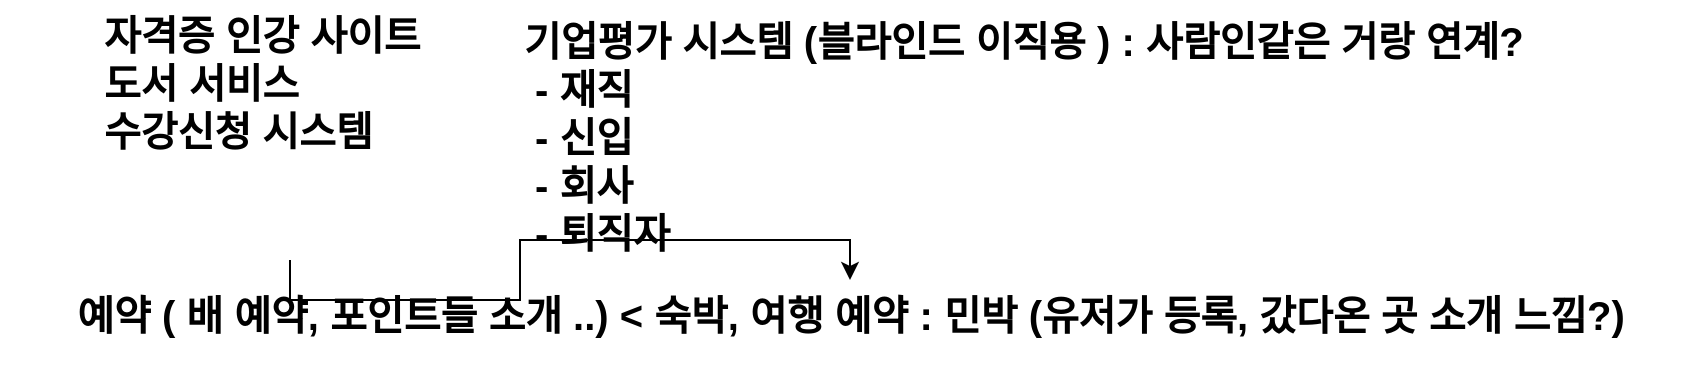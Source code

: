 <mxfile version="26.0.4" pages="4">
  <diagram id="uU-5BxDW6odArLGbbiNo" name="구상">
    <mxGraphModel dx="1996" dy="1505" grid="1" gridSize="10" guides="1" tooltips="1" connect="1" arrows="1" fold="1" page="1" pageScale="1" pageWidth="827" pageHeight="1169" math="0" shadow="0">
      <root>
        <mxCell id="0" />
        <mxCell id="1" parent="0" />
        <mxCell id="17PoNLbxZREcqxHqiDvW-1" value="" style="edgeStyle=orthogonalEdgeStyle;rounded=0;orthogonalLoop=1;jettySize=auto;html=1;" edge="1" parent="1" source="17PoNLbxZREcqxHqiDvW-2" target="17PoNLbxZREcqxHqiDvW-4">
          <mxGeometry relative="1" as="geometry" />
        </mxCell>
        <mxCell id="17PoNLbxZREcqxHqiDvW-2" value="자격증 인강 사이트&lt;div&gt;도서 서비스&lt;/div&gt;&lt;div&gt;수강신청 시스템&lt;/div&gt;&lt;div&gt;&lt;br&gt;&lt;/div&gt;&lt;div&gt;&lt;br&gt;&lt;/div&gt;" style="text;html=1;align=left;verticalAlign=middle;resizable=0;points=[];autosize=1;strokeColor=none;fillColor=none;fontSize=20;fontStyle=1" vertex="1" parent="1">
          <mxGeometry x="90" y="50" width="190" height="130" as="geometry" />
        </mxCell>
        <mxCell id="17PoNLbxZREcqxHqiDvW-3" value="&lt;div&gt;기업평가 시스템 (블라인드 이직용 ) : 사람인같은 거랑 연계?&lt;/div&gt;&lt;div&gt;&amp;nbsp;- 재직&lt;/div&gt;&lt;div&gt;&amp;nbsp;- 신입&lt;/div&gt;&lt;div&gt;&amp;nbsp;- 회사&amp;nbsp;&lt;/div&gt;&lt;div&gt;&amp;nbsp;- 퇴직자&lt;/div&gt;&lt;div&gt;&lt;br&gt;&lt;/div&gt;" style="text;html=1;align=left;verticalAlign=middle;resizable=0;points=[];autosize=1;strokeColor=none;fillColor=none;fontStyle=1;fontSize=20;" vertex="1" parent="1">
          <mxGeometry x="300" y="50" width="560" height="160" as="geometry" />
        </mxCell>
        <mxCell id="17PoNLbxZREcqxHqiDvW-4" value="&lt;div style=&quot;font-size: 20px; font-weight: 700; text-align: left;&quot;&gt;&lt;span style=&quot;background-color: transparent; color: light-dark(rgb(0, 0, 0), rgb(255, 255, 255));&quot;&gt;예약 ( 배 예약, 포인트들 소개 ..) &amp;lt;&amp;nbsp;&lt;/span&gt;&lt;span style=&quot;background-color: transparent; color: light-dark(rgb(0, 0, 0), rgb(255, 255, 255));&quot;&gt;숙박, 여행 예약 : 민박 (유저가 등록, 갔다온 곳 소개 느낌?)&lt;/span&gt;&lt;/div&gt;&lt;div&gt;&lt;span style=&quot;background-color: transparent; color: light-dark(rgb(0, 0, 0), rgb(255, 255, 255));&quot;&gt;&lt;br&gt;&lt;/span&gt;&lt;/div&gt;" style="text;html=1;align=center;verticalAlign=middle;resizable=0;points=[];autosize=1;strokeColor=none;fillColor=none;" vertex="1" parent="1">
          <mxGeometry x="40" y="190" width="850" height="50" as="geometry" />
        </mxCell>
      </root>
    </mxGraphModel>
  </diagram>
  <diagram name="매칭" id="VY4bB2xwrEwU8oi3JUYf">
    <mxGraphModel dx="2196" dy="1656" grid="1" gridSize="10" guides="0" tooltips="1" connect="1" arrows="1" fold="1" page="1" pageScale="1" pageWidth="827" pageHeight="1169" math="0" shadow="0">
      <root>
        <mxCell id="0" />
        <mxCell id="1" parent="0" />
        <mxCell id="XFpZ7dTew_JIVLUXs7wM-1" value="&lt;span style=&quot;font-size: 20px; font-weight: 700; text-align: left;&quot;&gt;매칭 (구장, 인원 모음, 파티 매칭, 심판 연결 ...) - 여러 운동으로 확장가능, 참고할만한 사이트ㅇ&lt;/span&gt;" style="text;html=1;align=center;verticalAlign=middle;resizable=0;points=[];autosize=1;strokeColor=none;fillColor=none;" vertex="1" parent="1">
          <mxGeometry x="720" y="988" width="860" height="40" as="geometry" />
        </mxCell>
        <mxCell id="XFpZ7dTew_JIVLUXs7wM-2" value="회원" style="text;html=1;align=center;verticalAlign=middle;resizable=0;points=[];autosize=1;strokeColor=none;fillColor=none;fontSize=19;fontStyle=1" vertex="1" parent="1">
          <mxGeometry x="50" y="87" width="60" height="40" as="geometry" />
        </mxCell>
        <mxCell id="XFpZ7dTew_JIVLUXs7wM-3" value="비회원" style="text;html=1;align=center;verticalAlign=middle;resizable=0;points=[];autosize=1;strokeColor=none;fillColor=none;fontSize=19;fontStyle=1" vertex="1" parent="1">
          <mxGeometry x="570" y="87" width="80" height="40" as="geometry" />
        </mxCell>
        <mxCell id="XFpZ7dTew_JIVLUXs7wM-4" value="관리자" style="text;html=1;align=center;verticalAlign=middle;resizable=0;points=[];autosize=1;strokeColor=none;fillColor=none;fontSize=19;fontStyle=1" vertex="1" parent="1">
          <mxGeometry x="1090" y="87" width="80" height="40" as="geometry" />
        </mxCell>
        <mxCell id="XFpZ7dTew_JIVLUXs7wM-5" value="" style="rounded=0;whiteSpace=wrap;html=1;" vertex="1" parent="1">
          <mxGeometry x="50" y="127" width="490" height="891" as="geometry" />
        </mxCell>
        <mxCell id="XFpZ7dTew_JIVLUXs7wM-6" value="" style="rounded=0;whiteSpace=wrap;html=1;" vertex="1" parent="1">
          <mxGeometry x="570" y="127" width="490" height="291" as="geometry" />
        </mxCell>
        <mxCell id="XFpZ7dTew_JIVLUXs7wM-7" value="" style="rounded=0;whiteSpace=wrap;html=1;" vertex="1" parent="1">
          <mxGeometry x="1090" y="127" width="490" height="771" as="geometry" />
        </mxCell>
        <mxCell id="XFpZ7dTew_JIVLUXs7wM-8" value="회원정보" style="text;html=1;align=center;verticalAlign=middle;resizable=0;points=[];autosize=1;strokeColor=none;fillColor=none;fontSize=19;fontStyle=1" vertex="1" parent="1">
          <mxGeometry x="600" y="585" width="100" height="40" as="geometry" />
        </mxCell>
        <mxCell id="XFpZ7dTew_JIVLUXs7wM-9" value="운동 / 여행&amp;nbsp; / 게임 / 기타 == 취미" style="text;html=1;align=center;verticalAlign=middle;resizable=0;points=[];autosize=1;strokeColor=none;fillColor=none;fontSize=19;fontStyle=1" vertex="1" parent="1">
          <mxGeometry x="720" y="585" width="300" height="40" as="geometry" />
        </mxCell>
        <mxCell id="XFpZ7dTew_JIVLUXs7wM-10" value="인증 (로그인, 로그아웃, 회원가입) -- 기본&lt;div&gt;공지사항 -- 게시판 기능도 기본적으로 있음&lt;/div&gt;" style="text;html=1;align=left;verticalAlign=middle;resizable=0;points=[];autosize=1;strokeColor=none;fillColor=none;fontSize=17;fontStyle=1" vertex="1" parent="1">
          <mxGeometry x="570" y="438" width="350" height="50" as="geometry" />
        </mxCell>
        <mxCell id="XFpZ7dTew_JIVLUXs7wM-11" value="매칭 등록, 매칭 삭제, 매칭 수정, 매칭 조회, 매칭 신청&lt;div&gt;정보 수정, 탈퇴&lt;/div&gt;&lt;div&gt;친구 등록, 삭제, 수정, 조회&lt;/div&gt;&lt;div&gt;채팅&lt;/div&gt;&lt;div&gt;위치 (장소 정보) 지정&lt;/div&gt;&lt;div&gt;게시판&lt;/div&gt;&lt;div&gt;검색&lt;/div&gt;&lt;div&gt;참여했던 매칭 조회&lt;/div&gt;&lt;div&gt;매너 점수&lt;/div&gt;" style="text;html=1;align=center;verticalAlign=middle;resizable=0;points=[];autosize=1;strokeColor=none;fillColor=none;fontSize=19;fontStyle=1" vertex="1" parent="1">
          <mxGeometry x="580" y="689" width="470" height="220" as="geometry" />
        </mxCell>
        <mxCell id="XFpZ7dTew_JIVLUXs7wM-12" value="ㅁㅁ 는 ㅇㅇ 를 할 수 있다" style="text;html=1;align=center;verticalAlign=middle;resizable=0;points=[];autosize=1;strokeColor=none;fillColor=none;fontSize=19;fontStyle=1" vertex="1" parent="1">
          <mxGeometry x="690" y="635" width="250" height="40" as="geometry" />
        </mxCell>
        <mxCell id="XFpZ7dTew_JIVLUXs7wM-13" value="&lt;div&gt;로그인&lt;/div&gt;&lt;div&gt;로그아웃&lt;/div&gt;&lt;div&gt;&lt;br&gt;&lt;/div&gt;&lt;div&gt;알림 수신&lt;/div&gt;&lt;div&gt;&lt;br&gt;&lt;/div&gt;매칭 등록&lt;div&gt;매칭 취소&lt;/div&gt;&lt;div&gt;매칭 수정&lt;/div&gt;&lt;div&gt;매칭 리스트, 세부사항 조회&lt;/div&gt;&lt;div&gt;매칭 신청&lt;/div&gt;&lt;div&gt;&lt;br&gt;&lt;div&gt;정보 수정&lt;/div&gt;&lt;div&gt;정보 조회 (&lt;span style=&quot;background-color: transparent; color: light-dark(rgb(0, 0, 0), rgb(255, 255, 255));&quot;&gt;참여했던 매칭 조회)&lt;/span&gt;&lt;/div&gt;&lt;div&gt;회원 탈퇴&lt;/div&gt;&lt;div&gt;&lt;br&gt;&lt;/div&gt;&lt;div&gt;친구 신청&lt;/div&gt;&lt;div&gt;친구 등록&lt;/div&gt;&lt;div&gt;친구 삭제&lt;/div&gt;&lt;div&gt;친구 차단(매칭 차단)&lt;/div&gt;&lt;div&gt;친구 목록 수정&lt;/div&gt;&lt;div&gt;친구 목록 조회&lt;/div&gt;&lt;div&gt;&lt;br&gt;&lt;/div&gt;&lt;div&gt;채팅을 할 수 있음&lt;/div&gt;&lt;div&gt;&lt;br&gt;&lt;/div&gt;&lt;div&gt;&lt;span style=&quot;background-color: transparent; color: light-dark(rgb(0, 0, 0), rgb(255, 255, 255));&quot;&gt;게시판 글을 쓸 수 있음&lt;/span&gt;&lt;br&gt;&lt;/div&gt;&lt;div&gt;게시판 글을 삭제 (본인)&lt;span style=&quot;background-color: transparent; color: light-dark(rgb(0, 0, 0), rgb(255, 255, 255));&quot;&gt;&lt;br&gt;&lt;/span&gt;&lt;/div&gt;&lt;div&gt;게시판 글을 조회&lt;br&gt;&lt;/div&gt;&lt;div&gt;게시판 글을 수정 (본인)&lt;/div&gt;&lt;div&gt;&lt;br&gt;&lt;/div&gt;&lt;div&gt;&lt;span style=&quot;background-color: transparent; color: light-dark(rgb(0, 0, 0), rgb(255, 255, 255));&quot;&gt;매너 점수 조회&lt;/span&gt;&lt;br&gt;&lt;/div&gt;&lt;/div&gt;&lt;div&gt;상대 매너 점수 등록&lt;/div&gt;&lt;div&gt;&lt;br&gt;&lt;/div&gt;&lt;div&gt;신고&lt;/div&gt;" style="text;html=1;align=left;verticalAlign=middle;resizable=0;points=[];autosize=1;strokeColor=none;fillColor=none;fontSize=19;fontStyle=1" vertex="1" parent="1">
          <mxGeometry x="70" y="142" width="290" height="770" as="geometry" />
        </mxCell>
        <mxCell id="XFpZ7dTew_JIVLUXs7wM-14" value="&lt;div style=&quot;font-size: 19px; font-weight: 700; text-align: left;&quot;&gt;위치(장소 정보)지정 - 매칭 설정, 조회 키워드&lt;/div&gt;" style="text;html=1;align=center;verticalAlign=middle;resizable=0;points=[];autosize=1;strokeColor=none;fillColor=none;" vertex="1" parent="1">
          <mxGeometry x="50" y="1043" width="400" height="40" as="geometry" />
        </mxCell>
        <mxCell id="XFpZ7dTew_JIVLUXs7wM-15" value="회원가입&lt;div&gt;&lt;br&gt;&lt;/div&gt;&lt;div&gt;매칭 조회&lt;/div&gt;&lt;div&gt;&lt;br&gt;&lt;/div&gt;&lt;div&gt;로그인&lt;/div&gt;" style="text;html=1;align=left;verticalAlign=middle;resizable=0;points=[];autosize=1;strokeColor=none;fillColor=none;fontSize=19;fontStyle=1" vertex="1" parent="1">
          <mxGeometry x="590" y="142" width="100" height="130" as="geometry" />
        </mxCell>
        <mxCell id="XFpZ7dTew_JIVLUXs7wM-16" value="매칭 등록&lt;div&gt;매칭 삭제&lt;/div&gt;&lt;div&gt;매칭 수정&lt;/div&gt;&lt;div&gt;매칭 조회&lt;/div&gt;&lt;div&gt;매칭 개입&lt;/div&gt;&lt;div&gt;&lt;br&gt;&lt;/div&gt;&lt;div&gt;알림 보내기&lt;/div&gt;&lt;div&gt;&lt;br&gt;&lt;/div&gt;&lt;div&gt;&lt;div&gt;회원 정보 수정&lt;/div&gt;&lt;div&gt;회원 정보 조회&lt;/div&gt;&lt;div&gt;회원 정보 삭제&lt;/div&gt;&lt;div&gt;&lt;br&gt;&lt;/div&gt;&lt;div&gt;사용자 로그 조회&lt;/div&gt;&lt;div&gt;&lt;br&gt;&lt;/div&gt;&lt;div&gt;친구 차단&lt;/div&gt;&lt;div&gt;친구 목록 수정&lt;/div&gt;&lt;div&gt;친구 목록 조회&lt;/div&gt;&lt;div&gt;&lt;br&gt;&lt;/div&gt;&lt;div&gt;채팅을 할 수 있음&lt;/div&gt;&lt;div&gt;채팅 차단&lt;/div&gt;&lt;div&gt;&lt;br&gt;&lt;/div&gt;&lt;div&gt;&lt;span style=&quot;background-color: transparent; color: light-dark(rgb(0, 0, 0), rgb(255, 255, 255));&quot;&gt;게시판 글을 쓸 수 있음&lt;/span&gt;&lt;br&gt;&lt;/div&gt;&lt;div&gt;게시판 글을 삭제&lt;span style=&quot;background-color: transparent; color: light-dark(rgb(0, 0, 0), rgb(255, 255, 255));&quot;&gt;&lt;br&gt;&lt;/span&gt;&lt;/div&gt;&lt;div&gt;게시판 글을 조회&lt;br&gt;&lt;/div&gt;&lt;div&gt;&lt;br&gt;&lt;/div&gt;&lt;div&gt;&lt;span style=&quot;background-color: transparent; color: light-dark(rgb(0, 0, 0), rgb(255, 255, 255));&quot;&gt;매너 점수 조회&lt;/span&gt;&lt;/div&gt;&lt;/div&gt;&lt;div&gt;신고 목록 조회&lt;/div&gt;&lt;div&gt;블랙리스트&lt;/div&gt;&lt;div&gt;&lt;br&gt;&lt;/div&gt;&lt;div&gt;통계 확인&lt;/div&gt;" style="text;html=1;align=left;verticalAlign=middle;resizable=0;points=[];autosize=1;strokeColor=none;fillColor=none;fontSize=19;fontStyle=1" vertex="1" parent="1">
          <mxGeometry x="1110" y="142" width="220" height="700" as="geometry" />
        </mxCell>
      </root>
    </mxGraphModel>
  </diagram>
  <diagram id="-hWe-Gk-X11tYwHxpUuK" name="유스케이스">
    <mxGraphModel dx="1098" dy="835" grid="1" gridSize="10" guides="1" tooltips="1" connect="1" arrows="1" fold="1" page="1" pageScale="1" pageWidth="827" pageHeight="1169" math="0" shadow="0">
      <root>
        <mxCell id="0" />
        <mxCell id="1" parent="0" />
        <mxCell id="Gg4r0DaN0LE6ULb9wv_x-1" value="&lt;div&gt;로그인&lt;/div&gt;&lt;div&gt;로그아웃&lt;/div&gt;&lt;div&gt;&lt;br&gt;&lt;/div&gt;&lt;div&gt;알림 수신&lt;/div&gt;&lt;div&gt;&lt;br&gt;&lt;/div&gt;매칭 등록&lt;div&gt;매칭 취소&lt;/div&gt;&lt;div&gt;매칭 수정&lt;/div&gt;&lt;div&gt;매칭 리스트, 세부사항 조회&lt;/div&gt;&lt;div&gt;매칭 신청&lt;/div&gt;&lt;div&gt;&lt;br&gt;&lt;div&gt;정보 수정&lt;/div&gt;&lt;div&gt;정보 조회 (&lt;span style=&quot;background-color: transparent; color: light-dark(rgb(0, 0, 0), rgb(255, 255, 255));&quot;&gt;참여했던 매칭 조회)&lt;/span&gt;&lt;/div&gt;&lt;div&gt;회원 탈퇴&lt;/div&gt;&lt;div&gt;&lt;br&gt;&lt;/div&gt;&lt;div&gt;친구 신청&lt;/div&gt;&lt;div&gt;친구 등록&lt;/div&gt;&lt;div&gt;친구 삭제&lt;/div&gt;&lt;div&gt;친구 차단(매칭 차단)&lt;/div&gt;&lt;div&gt;&lt;span style=&quot;background-color: transparent; color: light-dark(rgb(0, 0, 0), rgb(255, 255, 255));&quot;&gt;친구 목록 조회&lt;/span&gt;&lt;br&gt;&lt;/div&gt;&lt;div&gt;&lt;br&gt;&lt;/div&gt;&lt;div&gt;채팅을 할 수 있음&lt;/div&gt;&lt;div&gt;&lt;br&gt;&lt;/div&gt;&lt;div&gt;&lt;span style=&quot;background-color: transparent; color: light-dark(rgb(0, 0, 0), rgb(255, 255, 255));&quot;&gt;게시판 글을 쓸 수 있음&lt;/span&gt;&lt;br&gt;&lt;/div&gt;&lt;div&gt;게시판 글을 삭제 (본인)&lt;span style=&quot;background-color: transparent; color: light-dark(rgb(0, 0, 0), rgb(255, 255, 255));&quot;&gt;&lt;br&gt;&lt;/span&gt;&lt;/div&gt;&lt;div&gt;게시판 글을 조회&lt;br&gt;&lt;/div&gt;&lt;div&gt;게시판 글을 수정 (본인)&lt;/div&gt;&lt;div&gt;&lt;br&gt;&lt;/div&gt;&lt;div&gt;&lt;span style=&quot;background-color: transparent; color: light-dark(rgb(0, 0, 0), rgb(255, 255, 255));&quot;&gt;매너 점수 조회&lt;/span&gt;&lt;br&gt;&lt;/div&gt;&lt;/div&gt;&lt;div&gt;상대 매너 점수 등록&lt;/div&gt;&lt;div&gt;&lt;br&gt;&lt;/div&gt;&lt;div&gt;신고&lt;/div&gt;" style="text;html=1;align=left;verticalAlign=middle;resizable=0;points=[];autosize=1;strokeColor=none;fillColor=none;fontSize=12;fontStyle=1" vertex="1" parent="1">
          <mxGeometry x="40" y="400" width="190" height="470" as="geometry" />
        </mxCell>
        <mxCell id="Gg4r0DaN0LE6ULb9wv_x-2" value="회원가입&lt;div&gt;&lt;br&gt;&lt;/div&gt;&lt;div&gt;매칭 조회&lt;/div&gt;&lt;div&gt;&lt;br&gt;&lt;/div&gt;&lt;div&gt;로그인&lt;/div&gt;" style="text;html=1;align=left;verticalAlign=middle;resizable=0;points=[];autosize=1;strokeColor=none;fillColor=none;fontSize=12;fontStyle=1" vertex="1" parent="1">
          <mxGeometry x="40" y="250" width="70" height="90" as="geometry" />
        </mxCell>
        <mxCell id="Gg4r0DaN0LE6ULb9wv_x-3" value="매칭 등록&lt;div&gt;매칭 삭제&lt;/div&gt;&lt;div&gt;매칭 수정&lt;/div&gt;&lt;div&gt;매칭 조회&lt;/div&gt;&lt;div&gt;매칭 개입&lt;/div&gt;&lt;div&gt;&lt;br&gt;&lt;/div&gt;&lt;div&gt;알림 보내기&lt;/div&gt;&lt;div&gt;&lt;br&gt;&lt;/div&gt;&lt;div&gt;&lt;div&gt;회원 정보 수정&lt;/div&gt;&lt;div&gt;회원 정보 조회&lt;/div&gt;&lt;div&gt;회원 정보 삭제&lt;/div&gt;&lt;div&gt;&lt;br&gt;&lt;/div&gt;&lt;div&gt;사용자 로그 조회&lt;/div&gt;&lt;div&gt;&lt;br&gt;&lt;/div&gt;&lt;div&gt;친구 차단&lt;/div&gt;&lt;div&gt;친구 목록 수정&lt;/div&gt;&lt;div&gt;친구 목록 조회&lt;/div&gt;&lt;div&gt;&lt;br&gt;&lt;/div&gt;&lt;div&gt;채팅을 할 수 있음&lt;/div&gt;&lt;div&gt;채팅 차단&lt;/div&gt;&lt;div&gt;&lt;br&gt;&lt;/div&gt;&lt;div&gt;&lt;span style=&quot;background-color: transparent; color: light-dark(rgb(0, 0, 0), rgb(255, 255, 255));&quot;&gt;게시판 글을 쓸 수 있음&lt;/span&gt;&lt;br&gt;&lt;/div&gt;&lt;div&gt;게시판 글을 삭제&lt;span style=&quot;background-color: transparent; color: light-dark(rgb(0, 0, 0), rgb(255, 255, 255));&quot;&gt;&lt;br&gt;&lt;/span&gt;&lt;/div&gt;&lt;div&gt;게시판 글을 조회&lt;br&gt;&lt;/div&gt;&lt;div&gt;&lt;br&gt;&lt;/div&gt;&lt;div&gt;&lt;span style=&quot;background-color: transparent; color: light-dark(rgb(0, 0, 0), rgb(255, 255, 255));&quot;&gt;매너 점수 조회&lt;/span&gt;&lt;/div&gt;&lt;/div&gt;&lt;div&gt;신고 목록 조회&lt;/div&gt;&lt;div&gt;블랙리스트&lt;/div&gt;&lt;div&gt;&lt;br&gt;&lt;/div&gt;&lt;div&gt;통계 확인&lt;/div&gt;" style="text;html=1;align=left;verticalAlign=middle;resizable=0;points=[];autosize=1;strokeColor=none;fillColor=none;fontSize=12;fontStyle=1" vertex="1" parent="1">
          <mxGeometry x="1570" y="220" width="140" height="450" as="geometry" />
        </mxCell>
        <mxCell id="Gg4r0DaN0LE6ULb9wv_x-4" value="동호회 매칭 시스템" style="shape=umlFrame;whiteSpace=wrap;html=1;pointerEvents=0;width=150;height=30;" vertex="1" parent="1">
          <mxGeometry x="310" y="190" width="1230" height="1170" as="geometry" />
        </mxCell>
        <mxCell id="Gg4r0DaN0LE6ULb9wv_x-5" value="비회원" style="shape=umlActor;verticalLabelPosition=bottom;verticalAlign=top;html=1;" vertex="1" parent="1">
          <mxGeometry x="237" y="270" width="30" height="60" as="geometry" />
        </mxCell>
        <mxCell id="Gg4r0DaN0LE6ULb9wv_x-7" value="회원" style="shape=umlActor;verticalLabelPosition=bottom;verticalAlign=top;html=1;" vertex="1" parent="1">
          <mxGeometry x="237" y="750" width="30" height="60" as="geometry" />
        </mxCell>
        <mxCell id="Gg4r0DaN0LE6ULb9wv_x-10" value="매칭 조회" style="ellipse;whiteSpace=wrap;html=1;" vertex="1" parent="1">
          <mxGeometry x="406.5" y="300" width="130" height="50" as="geometry" />
        </mxCell>
        <mxCell id="Gg4r0DaN0LE6ULb9wv_x-11" value="매칭&lt;div&gt;등록&lt;/div&gt;" style="ellipse;whiteSpace=wrap;html=1;" vertex="1" parent="1">
          <mxGeometry x="470" y="400" width="50" height="50" as="geometry" />
        </mxCell>
        <mxCell id="Gg4r0DaN0LE6ULb9wv_x-13" value="매칭&lt;div&gt;취소&lt;/div&gt;" style="ellipse;whiteSpace=wrap;html=1;" vertex="1" parent="1">
          <mxGeometry x="520" y="400" width="50" height="50" as="geometry" />
        </mxCell>
        <mxCell id="Gg4r0DaN0LE6ULb9wv_x-14" value="매칭&lt;div&gt;수정&lt;/div&gt;" style="ellipse;whiteSpace=wrap;html=1;" vertex="1" parent="1">
          <mxGeometry x="570" y="400" width="50" height="50" as="geometry" />
        </mxCell>
        <mxCell id="Gg4r0DaN0LE6ULb9wv_x-15" value="매칭&lt;div&gt;신청&lt;/div&gt;" style="ellipse;whiteSpace=wrap;html=1;" vertex="1" parent="1">
          <mxGeometry x="620" y="400" width="50" height="50" as="geometry" />
        </mxCell>
        <mxCell id="Gg4r0DaN0LE6ULb9wv_x-16" value="리스트" style="ellipse;whiteSpace=wrap;html=1;" vertex="1" parent="1">
          <mxGeometry x="416.5" y="240" width="50" height="50" as="geometry" />
        </mxCell>
        <mxCell id="Gg4r0DaN0LE6ULb9wv_x-17" value="세부사항" style="ellipse;whiteSpace=wrap;html=1;" vertex="1" parent="1">
          <mxGeometry x="476.5" y="240" width="50" height="50" as="geometry" />
        </mxCell>
        <mxCell id="Gg4r0DaN0LE6ULb9wv_x-30" value="매칭" style="ellipse;whiteSpace=wrap;html=1;" vertex="1" parent="1">
          <mxGeometry x="530" y="475" width="130" height="50" as="geometry" />
        </mxCell>
        <mxCell id="Gg4r0DaN0LE6ULb9wv_x-31" value="정보&lt;div&gt;수정&lt;/div&gt;" style="ellipse;whiteSpace=wrap;html=1;" vertex="1" parent="1">
          <mxGeometry x="532" y="1080" width="50" height="50" as="geometry" />
        </mxCell>
        <mxCell id="Gg4r0DaN0LE6ULb9wv_x-32" value="정보&lt;div&gt;조회&lt;/div&gt;" style="ellipse;whiteSpace=wrap;html=1;" vertex="1" parent="1">
          <mxGeometry x="582" y="1080" width="50" height="50" as="geometry" />
        </mxCell>
        <mxCell id="Gg4r0DaN0LE6ULb9wv_x-33" value="회원&lt;div&gt;탈퇴&lt;/div&gt;" style="ellipse;whiteSpace=wrap;html=1;" vertex="1" parent="1">
          <mxGeometry x="632" y="1080" width="50" height="50" as="geometry" />
        </mxCell>
        <mxCell id="Gg4r0DaN0LE6ULb9wv_x-35" value="나의 정보" style="ellipse;whiteSpace=wrap;html=1;" vertex="1" parent="1">
          <mxGeometry x="526.5" y="1150" width="130" height="50" as="geometry" />
        </mxCell>
        <mxCell id="Gg4r0DaN0LE6ULb9wv_x-36" value="&lt;div&gt;친구&lt;/div&gt;&lt;div&gt;신청&lt;/div&gt;" style="ellipse;whiteSpace=wrap;html=1;" vertex="1" parent="1">
          <mxGeometry x="480" y="570" width="50" height="50" as="geometry" />
        </mxCell>
        <mxCell id="Gg4r0DaN0LE6ULb9wv_x-37" value="친구&lt;div&gt;등록&lt;/div&gt;" style="ellipse;whiteSpace=wrap;html=1;" vertex="1" parent="1">
          <mxGeometry x="530" y="570" width="50" height="50" as="geometry" />
        </mxCell>
        <mxCell id="Gg4r0DaN0LE6ULb9wv_x-38" value="친구&lt;div&gt;삭제&lt;/div&gt;" style="ellipse;whiteSpace=wrap;html=1;" vertex="1" parent="1">
          <mxGeometry x="579.25" y="570" width="50" height="50" as="geometry" />
        </mxCell>
        <mxCell id="Gg4r0DaN0LE6ULb9wv_x-39" value="친구&lt;div&gt;차단&lt;/div&gt;" style="ellipse;whiteSpace=wrap;html=1;" vertex="1" parent="1">
          <mxGeometry x="629.25" y="570" width="50" height="50" as="geometry" />
        </mxCell>
        <mxCell id="Gg4r0DaN0LE6ULb9wv_x-40" value="친구" style="ellipse;whiteSpace=wrap;html=1;" vertex="1" parent="1">
          <mxGeometry x="566.5" y="635" width="130" height="50" as="geometry" />
        </mxCell>
        <mxCell id="Gg4r0DaN0LE6ULb9wv_x-41" value="친구목록&lt;div&gt;조회&lt;/div&gt;" style="ellipse;whiteSpace=wrap;html=1;" vertex="1" parent="1">
          <mxGeometry x="679.25" y="570" width="50" height="50" as="geometry" />
        </mxCell>
        <mxCell id="Gg4r0DaN0LE6ULb9wv_x-43" value="채팅" style="ellipse;whiteSpace=wrap;html=1;" vertex="1" parent="1">
          <mxGeometry x="916.75" y="570" width="130" height="50" as="geometry" />
        </mxCell>
        <mxCell id="Gg4r0DaN0LE6ULb9wv_x-44" value="채팅목록&lt;div&gt;조회&lt;/div&gt;" style="ellipse;whiteSpace=wrap;html=1;" vertex="1" parent="1">
          <mxGeometry x="906.75" y="495" width="50" height="50" as="geometry" />
        </mxCell>
        <mxCell id="Gg4r0DaN0LE6ULb9wv_x-45" value="채팅방&lt;div&gt;삭제&lt;/div&gt;" style="ellipse;whiteSpace=wrap;html=1;" vertex="1" parent="1">
          <mxGeometry x="1006.75" y="495" width="50" height="50" as="geometry" />
        </mxCell>
        <mxCell id="Gg4r0DaN0LE6ULb9wv_x-46" value="채팅방&lt;div&gt;생성&lt;/div&gt;" style="ellipse;whiteSpace=wrap;html=1;" vertex="1" parent="1">
          <mxGeometry x="856.75" y="495" width="50" height="50" as="geometry" />
        </mxCell>
        <mxCell id="Gg4r0DaN0LE6ULb9wv_x-48" value="채팅" style="ellipse;whiteSpace=wrap;html=1;" vertex="1" parent="1">
          <mxGeometry x="956.75" y="495" width="50" height="50" as="geometry" />
        </mxCell>
        <mxCell id="Gg4r0DaN0LE6ULb9wv_x-49" value="커뮤니티" style="ellipse;whiteSpace=wrap;html=1;" vertex="1" parent="1">
          <mxGeometry x="566.75" y="820" width="130" height="50" as="geometry" />
        </mxCell>
        <mxCell id="Gg4r0DaN0LE6ULb9wv_x-50" value="글 목록&lt;div&gt;조회&lt;/div&gt;" style="ellipse;whiteSpace=wrap;html=1;" vertex="1" parent="1">
          <mxGeometry x="510" y="750" width="50" height="50" as="geometry" />
        </mxCell>
        <mxCell id="Gg4r0DaN0LE6ULb9wv_x-51" value="본인 글&lt;div&gt;수정&lt;/div&gt;" style="ellipse;whiteSpace=wrap;html=1;" vertex="1" parent="1">
          <mxGeometry x="660" y="750" width="50" height="50" as="geometry" />
        </mxCell>
        <mxCell id="Gg4r0DaN0LE6ULb9wv_x-52" value="글쓰기" style="ellipse;whiteSpace=wrap;html=1;" vertex="1" parent="1">
          <mxGeometry x="560" y="750" width="50" height="50" as="geometry" />
        </mxCell>
        <mxCell id="Gg4r0DaN0LE6ULb9wv_x-53" value="글내용&lt;div&gt;조회&lt;/div&gt;" style="ellipse;whiteSpace=wrap;html=1;" vertex="1" parent="1">
          <mxGeometry x="610" y="750" width="50" height="50" as="geometry" />
        </mxCell>
        <mxCell id="Gg4r0DaN0LE6ULb9wv_x-54" value="매너&lt;span style=&quot;background-color: transparent; color: light-dark(rgb(0, 0, 0), rgb(255, 255, 255));&quot;&gt;점수&lt;/span&gt;&lt;div&gt;&lt;span style=&quot;background-color: transparent; color: light-dark(rgb(0, 0, 0), rgb(255, 255, 255));&quot;&gt;조회&lt;/span&gt;&lt;/div&gt;" style="ellipse;whiteSpace=wrap;html=1;" vertex="1" parent="1">
          <mxGeometry x="632" y="920" width="50" height="50" as="geometry" />
        </mxCell>
        <mxCell id="Gg4r0DaN0LE6ULb9wv_x-55" value="상대&lt;div&gt;매너점수&lt;/div&gt;&lt;div&gt;등록&lt;/div&gt;" style="ellipse;whiteSpace=wrap;html=1;" vertex="1" parent="1">
          <mxGeometry x="750" y="400" width="50" height="50" as="geometry" />
        </mxCell>
        <mxCell id="Gg4r0DaN0LE6ULb9wv_x-56" value="알림" style="ellipse;whiteSpace=wrap;html=1;" vertex="1" parent="1">
          <mxGeometry x="760" y="750" width="50" height="50" as="geometry" />
        </mxCell>
        <mxCell id="Gg4r0DaN0LE6ULb9wv_x-57" value="상대 정보" style="ellipse;whiteSpace=wrap;html=1;" vertex="1" parent="1">
          <mxGeometry x="566.5" y="985" width="130" height="50" as="geometry" />
        </mxCell>
        <mxCell id="Gg4r0DaN0LE6ULb9wv_x-58" value="회원가입" style="ellipse;whiteSpace=wrap;html=1;" vertex="1" parent="1">
          <mxGeometry x="60" y="960" width="130" height="50" as="geometry" />
        </mxCell>
        <mxCell id="Gg4r0DaN0LE6ULb9wv_x-59" value="로그인" style="ellipse;whiteSpace=wrap;html=1;" vertex="1" parent="1">
          <mxGeometry x="336.5" y="770" width="130" height="50" as="geometry" />
        </mxCell>
        <mxCell id="Gg4r0DaN0LE6ULb9wv_x-60" value="로그아웃" style="ellipse;whiteSpace=wrap;html=1;" vertex="1" parent="1">
          <mxGeometry x="60" y="1090" width="130" height="50" as="geometry" />
        </mxCell>
        <mxCell id="Gg4r0DaN0LE6ULb9wv_x-62" value="매칭&lt;div&gt;삭제&lt;/div&gt;" style="ellipse;whiteSpace=wrap;html=1;" vertex="1" parent="1">
          <mxGeometry x="1308.75" y="230" width="50" height="50" as="geometry" />
        </mxCell>
        <mxCell id="Gg4r0DaN0LE6ULb9wv_x-63" value="매칭&lt;div&gt;수정&lt;/div&gt;" style="ellipse;whiteSpace=wrap;html=1;" vertex="1" parent="1">
          <mxGeometry x="1358.25" y="230" width="50" height="50" as="geometry" />
        </mxCell>
        <mxCell id="Gg4r0DaN0LE6ULb9wv_x-64" value="매칭&lt;div&gt;조회&lt;/div&gt;" style="ellipse;whiteSpace=wrap;html=1;" vertex="1" parent="1">
          <mxGeometry x="1408.25" y="230" width="50" height="50" as="geometry" />
        </mxCell>
        <mxCell id="Gg4r0DaN0LE6ULb9wv_x-65" value="매칭" style="ellipse;whiteSpace=wrap;html=1;" vertex="1" parent="1">
          <mxGeometry x="1300" y="305" width="130" height="50" as="geometry" />
        </mxCell>
        <mxCell id="Gg4r0DaN0LE6ULb9wv_x-69" value="알림" style="ellipse;whiteSpace=wrap;html=1;" vertex="1" parent="1">
          <mxGeometry x="1303.5" y="1290" width="130" height="50" as="geometry" />
        </mxCell>
        <mxCell id="Gg4r0DaN0LE6ULb9wv_x-71" value="닉네임" style="ellipse;whiteSpace=wrap;html=1;" vertex="1" parent="1">
          <mxGeometry x="582.5" y="920" width="50" height="50" as="geometry" />
        </mxCell>
        <mxCell id="Gg4r0DaN0LE6ULb9wv_x-80" value="use" style="html=1;verticalAlign=bottom;endArrow=open;curved=0;rounded=0;exitX=1;exitY=0.333;exitDx=0;exitDy=0;exitPerimeter=0;entryX=0.005;entryY=0.328;entryDx=0;entryDy=0;entryPerimeter=0;endFill=0;" edge="1" parent="1" source="Gg4r0DaN0LE6ULb9wv_x-5" target="Gg4r0DaN0LE6ULb9wv_x-10">
          <mxGeometry width="80" relative="1" as="geometry">
            <mxPoint x="290" y="320" as="sourcePoint" />
            <mxPoint x="370" y="320" as="targetPoint" />
          </mxGeometry>
        </mxCell>
        <mxCell id="Gg4r0DaN0LE6ULb9wv_x-81" value="use" style="html=1;verticalAlign=bottom;endArrow=open;curved=0;rounded=0;endFill=0;" edge="1" parent="1" target="Gg4r0DaN0LE6ULb9wv_x-50">
          <mxGeometry width="80" relative="1" as="geometry">
            <mxPoint x="270" y="290" as="sourcePoint" />
            <mxPoint x="417" y="326" as="targetPoint" />
          </mxGeometry>
        </mxCell>
        <mxCell id="Gg4r0DaN0LE6ULb9wv_x-82" value="본인 글&lt;div&gt;삭제&lt;/div&gt;" style="ellipse;whiteSpace=wrap;html=1;" vertex="1" parent="1">
          <mxGeometry x="710" y="750" width="50" height="50" as="geometry" />
        </mxCell>
        <mxCell id="Gg4r0DaN0LE6ULb9wv_x-83" value="use" style="html=1;verticalAlign=bottom;endArrow=open;curved=0;rounded=0;entryX=0;entryY=0.5;entryDx=0;entryDy=0;endFill=0;" edge="1" parent="1" target="Gg4r0DaN0LE6ULb9wv_x-59">
          <mxGeometry width="80" relative="1" as="geometry">
            <mxPoint x="270" y="770" as="sourcePoint" />
            <mxPoint x="430" y="810" as="targetPoint" />
          </mxGeometry>
        </mxCell>
        <mxCell id="Gg4r0DaN0LE6ULb9wv_x-84" value="매칭&lt;div&gt;정보&lt;/div&gt;&lt;div&gt;조회&lt;/div&gt;" style="ellipse;whiteSpace=wrap;html=1;" vertex="1" parent="1">
          <mxGeometry x="681.5" y="1080" width="50" height="50" as="geometry" />
        </mxCell>
        <mxCell id="Gg4r0DaN0LE6ULb9wv_x-85" value="과거&lt;div&gt;매칭정보&lt;/div&gt;" style="ellipse;whiteSpace=wrap;html=1;" vertex="1" parent="1">
          <mxGeometry x="806.75" y="1055" width="50" height="50" as="geometry" />
        </mxCell>
        <mxCell id="Gg4r0DaN0LE6ULb9wv_x-86" value="&lt;div&gt;현재&lt;/div&gt;&lt;div&gt;매칭신청정보&lt;/div&gt;" style="ellipse;whiteSpace=wrap;html=1;" vertex="1" parent="1">
          <mxGeometry x="806.75" y="1105" width="50" height="50" as="geometry" />
        </mxCell>
        <mxCell id="Gg4r0DaN0LE6ULb9wv_x-87" value="" style="endArrow=open;endSize=12;dashed=1;html=1;rounded=0;exitX=0;exitY=0.5;exitDx=0;exitDy=0;entryX=1;entryY=0.5;entryDx=0;entryDy=0;" edge="1" parent="1" source="Gg4r0DaN0LE6ULb9wv_x-85" target="Gg4r0DaN0LE6ULb9wv_x-84">
          <mxGeometry width="160" relative="1" as="geometry">
            <mxPoint x="740" y="880" as="sourcePoint" />
            <mxPoint x="900" y="880" as="targetPoint" />
          </mxGeometry>
        </mxCell>
        <mxCell id="86wg8HdFibVKaGJC5Y2k-31" value="&amp;lt;extend&amp;gt;" style="edgeLabel;html=1;align=center;verticalAlign=middle;resizable=0;points=[];" vertex="1" connectable="0" parent="Gg4r0DaN0LE6ULb9wv_x-87">
          <mxGeometry x="-0.009" relative="1" as="geometry">
            <mxPoint x="1" as="offset" />
          </mxGeometry>
        </mxCell>
        <mxCell id="Gg4r0DaN0LE6ULb9wv_x-88" value="" style="endArrow=open;endSize=12;dashed=1;html=1;rounded=0;exitX=0;exitY=0.5;exitDx=0;exitDy=0;entryX=1;entryY=0.5;entryDx=0;entryDy=0;" edge="1" parent="1" source="Gg4r0DaN0LE6ULb9wv_x-86" target="Gg4r0DaN0LE6ULb9wv_x-84">
          <mxGeometry width="160" relative="1" as="geometry">
            <mxPoint x="817" y="1090" as="sourcePoint" />
            <mxPoint x="742" y="1115" as="targetPoint" />
          </mxGeometry>
        </mxCell>
        <mxCell id="86wg8HdFibVKaGJC5Y2k-32" value="&amp;lt;extend&amp;gt;" style="edgeLabel;html=1;align=center;verticalAlign=middle;resizable=0;points=[];" vertex="1" connectable="0" parent="Gg4r0DaN0LE6ULb9wv_x-88">
          <mxGeometry x="-0.189" y="3" relative="1" as="geometry">
            <mxPoint x="1" as="offset" />
          </mxGeometry>
        </mxCell>
        <mxCell id="Gg4r0DaN0LE6ULb9wv_x-89" value="" style="endArrow=open;endSize=12;dashed=1;html=1;rounded=0;exitX=0;exitY=0.5;exitDx=0;exitDy=0;entryX=1;entryY=0.5;entryDx=0;entryDy=0;" edge="1" parent="1" source="Gg4r0DaN0LE6ULb9wv_x-43" target="Gg4r0DaN0LE6ULb9wv_x-40">
          <mxGeometry width="160" relative="1" as="geometry">
            <mxPoint x="845" y="622.5" as="sourcePoint" />
            <mxPoint x="770" y="647.5" as="targetPoint" />
          </mxGeometry>
        </mxCell>
        <mxCell id="86wg8HdFibVKaGJC5Y2k-4" value="&amp;lt;include&amp;gt;" style="edgeLabel;html=1;align=center;verticalAlign=middle;resizable=0;points=[];" vertex="1" connectable="0" parent="Gg4r0DaN0LE6ULb9wv_x-89">
          <mxGeometry x="-0.13" y="-1" relative="1" as="geometry">
            <mxPoint y="1" as="offset" />
          </mxGeometry>
        </mxCell>
        <mxCell id="Gg4r0DaN0LE6ULb9wv_x-90" value="" style="endArrow=open;endSize=12;dashed=1;html=1;rounded=0;exitX=0;exitY=0.5;exitDx=0;exitDy=0;entryX=1;entryY=0.5;entryDx=0;entryDy=0;" edge="1" parent="1" source="Gg4r0DaN0LE6ULb9wv_x-43" target="Gg4r0DaN0LE6ULb9wv_x-30">
          <mxGeometry width="160" relative="1" as="geometry">
            <mxPoint x="835" y="520" as="sourcePoint" />
            <mxPoint x="760" y="545" as="targetPoint" />
          </mxGeometry>
        </mxCell>
        <mxCell id="86wg8HdFibVKaGJC5Y2k-30" value="&amp;lt;include&amp;gt;" style="edgeLabel;html=1;align=center;verticalAlign=middle;resizable=0;points=[];" vertex="1" connectable="0" parent="Gg4r0DaN0LE6ULb9wv_x-90">
          <mxGeometry x="-0.08" y="2" relative="1" as="geometry">
            <mxPoint y="-1" as="offset" />
          </mxGeometry>
        </mxCell>
        <mxCell id="3rxa3Ml4vN22EebPkiDX-5" value="글쓰기" style="ellipse;whiteSpace=wrap;html=1;" vertex="1" parent="1">
          <mxGeometry x="1283.5" y="585" width="50" height="50" as="geometry" />
        </mxCell>
        <mxCell id="3rxa3Ml4vN22EebPkiDX-6" value="글삭제" style="ellipse;whiteSpace=wrap;html=1;" vertex="1" parent="1">
          <mxGeometry x="1333.5" y="585" width="50" height="50" as="geometry" />
        </mxCell>
        <mxCell id="3rxa3Ml4vN22EebPkiDX-7" value="글조회" style="ellipse;whiteSpace=wrap;html=1;" vertex="1" parent="1">
          <mxGeometry x="1383.5" y="585" width="50" height="50" as="geometry" />
        </mxCell>
        <mxCell id="3rxa3Ml4vN22EebPkiDX-8" value="커뮤니티" style="ellipse;whiteSpace=wrap;html=1;" vertex="1" parent="1">
          <mxGeometry x="1300" y="660" width="130" height="50" as="geometry" />
        </mxCell>
        <mxCell id="3rxa3Ml4vN22EebPkiDX-9" value="채팅&lt;div&gt;생성&lt;/div&gt;" style="ellipse;whiteSpace=wrap;html=1;" vertex="1" parent="1">
          <mxGeometry x="1263.25" y="760" width="50" height="50" as="geometry" />
        </mxCell>
        <mxCell id="3rxa3Ml4vN22EebPkiDX-10" value="채팅&lt;div&gt;삭제&lt;/div&gt;" style="ellipse;whiteSpace=wrap;html=1;" vertex="1" parent="1">
          <mxGeometry x="1313.25" y="760" width="50" height="50" as="geometry" />
        </mxCell>
        <mxCell id="3rxa3Ml4vN22EebPkiDX-11" value="채팅&lt;div&gt;차단&lt;/div&gt;" style="ellipse;whiteSpace=wrap;html=1;" vertex="1" parent="1">
          <mxGeometry x="1363.25" y="760" width="50" height="50" as="geometry" />
        </mxCell>
        <mxCell id="3rxa3Ml4vN22EebPkiDX-12" value="채팅" style="ellipse;whiteSpace=wrap;html=1;" vertex="1" parent="1">
          <mxGeometry x="1300" y="835" width="130" height="50" as="geometry" />
        </mxCell>
        <mxCell id="86wg8HdFibVKaGJC5Y2k-1" value="명세서" style="text;html=1;align=center;verticalAlign=middle;resizable=0;points=[];autosize=1;strokeColor=none;fillColor=none;" vertex="1" parent="1">
          <mxGeometry x="460" y="370" width="60" height="30" as="geometry" />
        </mxCell>
        <mxCell id="86wg8HdFibVKaGJC5Y2k-2" value="명세서" style="text;html=1;align=center;verticalAlign=middle;resizable=0;points=[];autosize=1;strokeColor=none;fillColor=none;" vertex="1" parent="1">
          <mxGeometry x="606.5" y="720" width="60" height="30" as="geometry" />
        </mxCell>
        <mxCell id="86wg8HdFibVKaGJC5Y2k-3" value="" style="endArrow=open;endSize=12;dashed=1;html=1;rounded=0;exitX=0;exitY=0.5;exitDx=0;exitDy=0;entryX=0.975;entryY=0.348;entryDx=0;entryDy=0;entryPerimeter=0;" edge="1" parent="1" source="Gg4r0DaN0LE6ULb9wv_x-40" target="Gg4r0DaN0LE6ULb9wv_x-59">
          <mxGeometry width="160" relative="1" as="geometry">
            <mxPoint x="560" y="780" as="sourcePoint" />
            <mxPoint x="367" y="685" as="targetPoint" />
          </mxGeometry>
        </mxCell>
        <mxCell id="86wg8HdFibVKaGJC5Y2k-42" value="&amp;lt;include&amp;gt;" style="edgeLabel;html=1;align=center;verticalAlign=middle;resizable=0;points=[];" vertex="1" connectable="0" parent="86wg8HdFibVKaGJC5Y2k-3">
          <mxGeometry x="-0.008" relative="1" as="geometry">
            <mxPoint x="-1" as="offset" />
          </mxGeometry>
        </mxCell>
        <mxCell id="86wg8HdFibVKaGJC5Y2k-6" value="신고" style="ellipse;whiteSpace=wrap;html=1;" vertex="1" parent="1">
          <mxGeometry x="806.75" y="935" width="50" height="50" as="geometry" />
        </mxCell>
        <mxCell id="86wg8HdFibVKaGJC5Y2k-7" value="알림" style="ellipse;whiteSpace=wrap;html=1;" vertex="1" parent="1">
          <mxGeometry x="730" y="570" width="50" height="50" as="geometry" />
        </mxCell>
        <mxCell id="86wg8HdFibVKaGJC5Y2k-8" value="알림" style="ellipse;whiteSpace=wrap;html=1;" vertex="1" parent="1">
          <mxGeometry x="670" y="400" width="50" height="50" as="geometry" />
        </mxCell>
        <mxCell id="86wg8HdFibVKaGJC5Y2k-10" value="회원정보&lt;div&gt;수정&lt;/div&gt;" style="ellipse;whiteSpace=wrap;html=1;" vertex="1" parent="1">
          <mxGeometry x="1240" y="930" width="50" height="50" as="geometry" />
        </mxCell>
        <mxCell id="86wg8HdFibVKaGJC5Y2k-11" value="회원정보&lt;div&gt;조회&lt;/div&gt;" style="ellipse;whiteSpace=wrap;html=1;" vertex="1" parent="1">
          <mxGeometry x="1290" y="930" width="50" height="50" as="geometry" />
        </mxCell>
        <mxCell id="86wg8HdFibVKaGJC5Y2k-12" value="회원정보&lt;div&gt;삭제&lt;/div&gt;" style="ellipse;whiteSpace=wrap;html=1;" vertex="1" parent="1">
          <mxGeometry x="1340" y="930" width="50" height="50" as="geometry" />
        </mxCell>
        <mxCell id="86wg8HdFibVKaGJC5Y2k-13" value="회원관리" style="ellipse;whiteSpace=wrap;html=1;" vertex="1" parent="1">
          <mxGeometry x="1300" y="1005" width="130" height="50" as="geometry" />
        </mxCell>
        <mxCell id="86wg8HdFibVKaGJC5Y2k-14" value="회원수" style="ellipse;whiteSpace=wrap;html=1;" vertex="1" parent="1">
          <mxGeometry x="1290" y="1080" width="50" height="50" as="geometry" />
        </mxCell>
        <mxCell id="86wg8HdFibVKaGJC5Y2k-15" value="매칭&lt;div&gt;건수&lt;/div&gt;" style="ellipse;whiteSpace=wrap;html=1;" vertex="1" parent="1">
          <mxGeometry x="1340" y="1080" width="50" height="50" as="geometry" />
        </mxCell>
        <mxCell id="86wg8HdFibVKaGJC5Y2k-16" value="연령대" style="ellipse;whiteSpace=wrap;html=1;" vertex="1" parent="1">
          <mxGeometry x="1390" y="1080" width="50" height="50" as="geometry" />
        </mxCell>
        <mxCell id="86wg8HdFibVKaGJC5Y2k-17" value="통계 확인" style="ellipse;whiteSpace=wrap;html=1;" vertex="1" parent="1">
          <mxGeometry x="1300" y="1155" width="130" height="50" as="geometry" />
        </mxCell>
        <mxCell id="86wg8HdFibVKaGJC5Y2k-18" value="매칭&lt;div&gt;개입&lt;/div&gt;" style="ellipse;whiteSpace=wrap;html=1;" vertex="1" parent="1">
          <mxGeometry x="1258.75" y="230" width="50" height="50" as="geometry" />
        </mxCell>
        <mxCell id="86wg8HdFibVKaGJC5Y2k-20" value="알림" style="ellipse;whiteSpace=wrap;html=1;" vertex="1" parent="1">
          <mxGeometry x="1060" y="495" width="50" height="50" as="geometry" />
        </mxCell>
        <mxCell id="86wg8HdFibVKaGJC5Y2k-21" value="use" style="html=1;verticalAlign=bottom;endArrow=open;curved=0;rounded=0;entryX=0;entryY=0.5;entryDx=0;entryDy=0;endFill=0;exitX=1;exitY=0.333;exitDx=0;exitDy=0;exitPerimeter=0;" edge="1" parent="1" source="Gg4r0DaN0LE6ULb9wv_x-7" target="Gg4r0DaN0LE6ULb9wv_x-10">
          <mxGeometry width="80" relative="1" as="geometry">
            <mxPoint x="280" y="780" as="sourcePoint" />
            <mxPoint x="347" y="805" as="targetPoint" />
          </mxGeometry>
        </mxCell>
        <mxCell id="3rxa3Ml4vN22EebPkiDX-2" value="친구목록&lt;div&gt;수정&lt;/div&gt;" style="ellipse;whiteSpace=wrap;html=1;" vertex="1" parent="1">
          <mxGeometry x="1333.5" y="400" width="50" height="50" as="geometry" />
        </mxCell>
        <mxCell id="3rxa3Ml4vN22EebPkiDX-1" value="친구목록&lt;div&gt;조회&lt;/div&gt;" style="ellipse;whiteSpace=wrap;html=1;" vertex="1" parent="1">
          <mxGeometry x="1283.5" y="400" width="50" height="50" as="geometry" />
        </mxCell>
        <mxCell id="3rxa3Ml4vN22EebPkiDX-3" value="친구&lt;div&gt;삭제&lt;/div&gt;" style="ellipse;whiteSpace=wrap;html=1;" vertex="1" parent="1">
          <mxGeometry x="1383.5" y="400" width="50" height="50" as="geometry" />
        </mxCell>
        <mxCell id="3rxa3Ml4vN22EebPkiDX-4" value="친구" style="ellipse;whiteSpace=wrap;html=1;" vertex="1" parent="1">
          <mxGeometry x="1300" y="475" width="130" height="50" as="geometry" />
        </mxCell>
        <mxCell id="86wg8HdFibVKaGJC5Y2k-23" value="채팅내용&lt;div&gt;조회&lt;/div&gt;" style="ellipse;whiteSpace=wrap;html=1;" vertex="1" parent="1">
          <mxGeometry x="1416.75" y="760" width="50" height="50" as="geometry" />
        </mxCell>
        <mxCell id="86wg8HdFibVKaGJC5Y2k-24" value="매너점수&lt;div&gt;조회&lt;/div&gt;" style="ellipse;whiteSpace=wrap;html=1;" vertex="1" parent="1">
          <mxGeometry x="1390" y="930" width="50" height="50" as="geometry" />
        </mxCell>
        <mxCell id="86wg8HdFibVKaGJC5Y2k-25" value="매너점수&lt;div&gt;수정&lt;/div&gt;" style="ellipse;whiteSpace=wrap;html=1;" vertex="1" parent="1">
          <mxGeometry x="1440" y="930" width="50" height="50" as="geometry" />
        </mxCell>
        <mxCell id="86wg8HdFibVKaGJC5Y2k-29" value="신고 조회" style="ellipse;whiteSpace=wrap;html=1;" vertex="1" parent="1">
          <mxGeometry x="1300" y="1220" width="130" height="50" as="geometry" />
        </mxCell>
        <mxCell id="86wg8HdFibVKaGJC5Y2k-33" value="" style="endArrow=open;endSize=12;dashed=1;html=1;rounded=0;exitX=0;exitY=0.5;exitDx=0;exitDy=0;entryX=1;entryY=0.5;entryDx=0;entryDy=0;" edge="1" parent="1" source="86wg8HdFibVKaGJC5Y2k-6" target="Gg4r0DaN0LE6ULb9wv_x-57">
          <mxGeometry width="160" relative="1" as="geometry">
            <mxPoint x="940" y="920" as="sourcePoint" />
            <mxPoint x="720" y="985" as="targetPoint" />
          </mxGeometry>
        </mxCell>
        <mxCell id="86wg8HdFibVKaGJC5Y2k-34" value="&amp;lt;extend&amp;gt;" style="edgeLabel;html=1;align=center;verticalAlign=middle;resizable=0;points=[];" vertex="1" connectable="0" parent="86wg8HdFibVKaGJC5Y2k-33">
          <mxGeometry x="-0.13" y="-1" relative="1" as="geometry">
            <mxPoint y="1" as="offset" />
          </mxGeometry>
        </mxCell>
        <mxCell id="86wg8HdFibVKaGJC5Y2k-35" value="" style="endArrow=open;endSize=12;dashed=1;html=1;rounded=0;exitX=0;exitY=0.5;exitDx=0;exitDy=0;entryX=1;entryY=0.5;entryDx=0;entryDy=0;" edge="1" parent="1" source="Gg4r0DaN0LE6ULb9wv_x-57" target="Gg4r0DaN0LE6ULb9wv_x-59">
          <mxGeometry width="160" relative="1" as="geometry">
            <mxPoint x="566.5" y="927.5" as="sourcePoint" />
            <mxPoint x="346.5" y="992.5" as="targetPoint" />
          </mxGeometry>
        </mxCell>
        <mxCell id="86wg8HdFibVKaGJC5Y2k-36" value="&amp;lt;include&amp;gt;" style="edgeLabel;html=1;align=center;verticalAlign=middle;resizable=0;points=[];" vertex="1" connectable="0" parent="86wg8HdFibVKaGJC5Y2k-35">
          <mxGeometry x="-0.13" y="-1" relative="1" as="geometry">
            <mxPoint y="1" as="offset" />
          </mxGeometry>
        </mxCell>
        <mxCell id="86wg8HdFibVKaGJC5Y2k-37" value="" style="endArrow=open;endSize=12;dashed=1;html=1;rounded=0;exitX=0;exitY=0.5;exitDx=0;exitDy=0;entryX=1;entryY=0.5;entryDx=0;entryDy=0;" edge="1" parent="1" source="Gg4r0DaN0LE6ULb9wv_x-49" target="Gg4r0DaN0LE6ULb9wv_x-59">
          <mxGeometry width="160" relative="1" as="geometry">
            <mxPoint x="500" y="850" as="sourcePoint" />
            <mxPoint x="280" y="915" as="targetPoint" />
          </mxGeometry>
        </mxCell>
        <mxCell id="86wg8HdFibVKaGJC5Y2k-38" value="&amp;lt;include&amp;gt;" style="edgeLabel;html=1;align=center;verticalAlign=middle;resizable=0;points=[];" vertex="1" connectable="0" parent="86wg8HdFibVKaGJC5Y2k-37">
          <mxGeometry x="-0.13" y="-1" relative="1" as="geometry">
            <mxPoint y="1" as="offset" />
          </mxGeometry>
        </mxCell>
        <mxCell id="86wg8HdFibVKaGJC5Y2k-39" value="" style="endArrow=open;endSize=12;dashed=1;html=1;rounded=0;exitX=0;exitY=0.5;exitDx=0;exitDy=0;entryX=1;entryY=1;entryDx=0;entryDy=0;" edge="1" parent="1" source="Gg4r0DaN0LE6ULb9wv_x-35" target="Gg4r0DaN0LE6ULb9wv_x-59">
          <mxGeometry width="160" relative="1" as="geometry">
            <mxPoint x="500" y="970" as="sourcePoint" />
            <mxPoint x="280" y="1035" as="targetPoint" />
          </mxGeometry>
        </mxCell>
        <mxCell id="86wg8HdFibVKaGJC5Y2k-40" value="&amp;lt;include&amp;gt;" style="edgeLabel;html=1;align=center;verticalAlign=middle;resizable=0;points=[];" vertex="1" connectable="0" parent="86wg8HdFibVKaGJC5Y2k-39">
          <mxGeometry x="-0.13" y="-1" relative="1" as="geometry">
            <mxPoint y="1" as="offset" />
          </mxGeometry>
        </mxCell>
        <mxCell id="86wg8HdFibVKaGJC5Y2k-43" value="" style="endArrow=open;endSize=12;dashed=1;html=1;rounded=0;exitX=0;exitY=0.5;exitDx=0;exitDy=0;entryX=1;entryY=0.5;entryDx=0;entryDy=0;" edge="1" parent="1">
          <mxGeometry width="160" relative="1" as="geometry">
            <mxPoint x="850" y="460" as="sourcePoint" />
            <mxPoint x="740" y="510" as="targetPoint" />
          </mxGeometry>
        </mxCell>
        <mxCell id="86wg8HdFibVKaGJC5Y2k-44" value="&amp;lt;extend&amp;gt;" style="edgeLabel;html=1;align=center;verticalAlign=middle;resizable=0;points=[];" vertex="1" connectable="0" parent="86wg8HdFibVKaGJC5Y2k-43">
          <mxGeometry x="-0.13" y="-1" relative="1" as="geometry">
            <mxPoint y="1" as="offset" />
          </mxGeometry>
        </mxCell>
      </root>
    </mxGraphModel>
  </diagram>
  <diagram id="wc3ZEN1yxOvuZnzG7YM4" name="명세서">
    <mxGraphModel dx="1098" dy="835" grid="1" gridSize="10" guides="1" tooltips="1" connect="1" arrows="1" fold="1" page="1" pageScale="1" pageWidth="827" pageHeight="1169" math="0" shadow="0">
      <root>
        <mxCell id="0" />
        <mxCell id="1" parent="0" />
      </root>
    </mxGraphModel>
  </diagram>
</mxfile>

